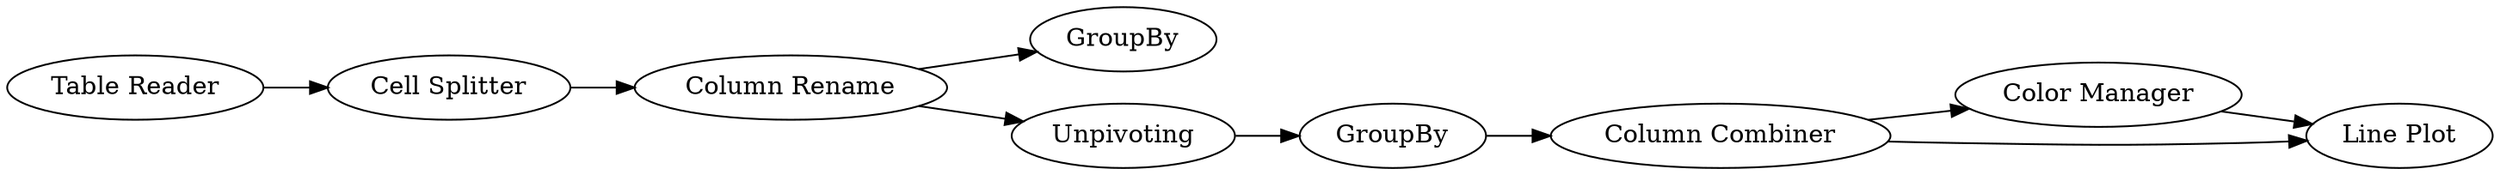 digraph {
	1 [label="Table Reader"]
	2 [label=GroupBy]
	3 [label="Cell Splitter"]
	4 [label="Column Rename"]
	6 [label="Color Manager"]
	7 [label=Unpivoting]
	8 [label=GroupBy]
	11 [label="Column Combiner"]
	12 [label="Line Plot"]
	1 -> 3
	3 -> 4
	4 -> 2
	4 -> 7
	6 -> 12
	7 -> 8
	8 -> 11
	11 -> 12
	11 -> 6
	rankdir=LR
}
